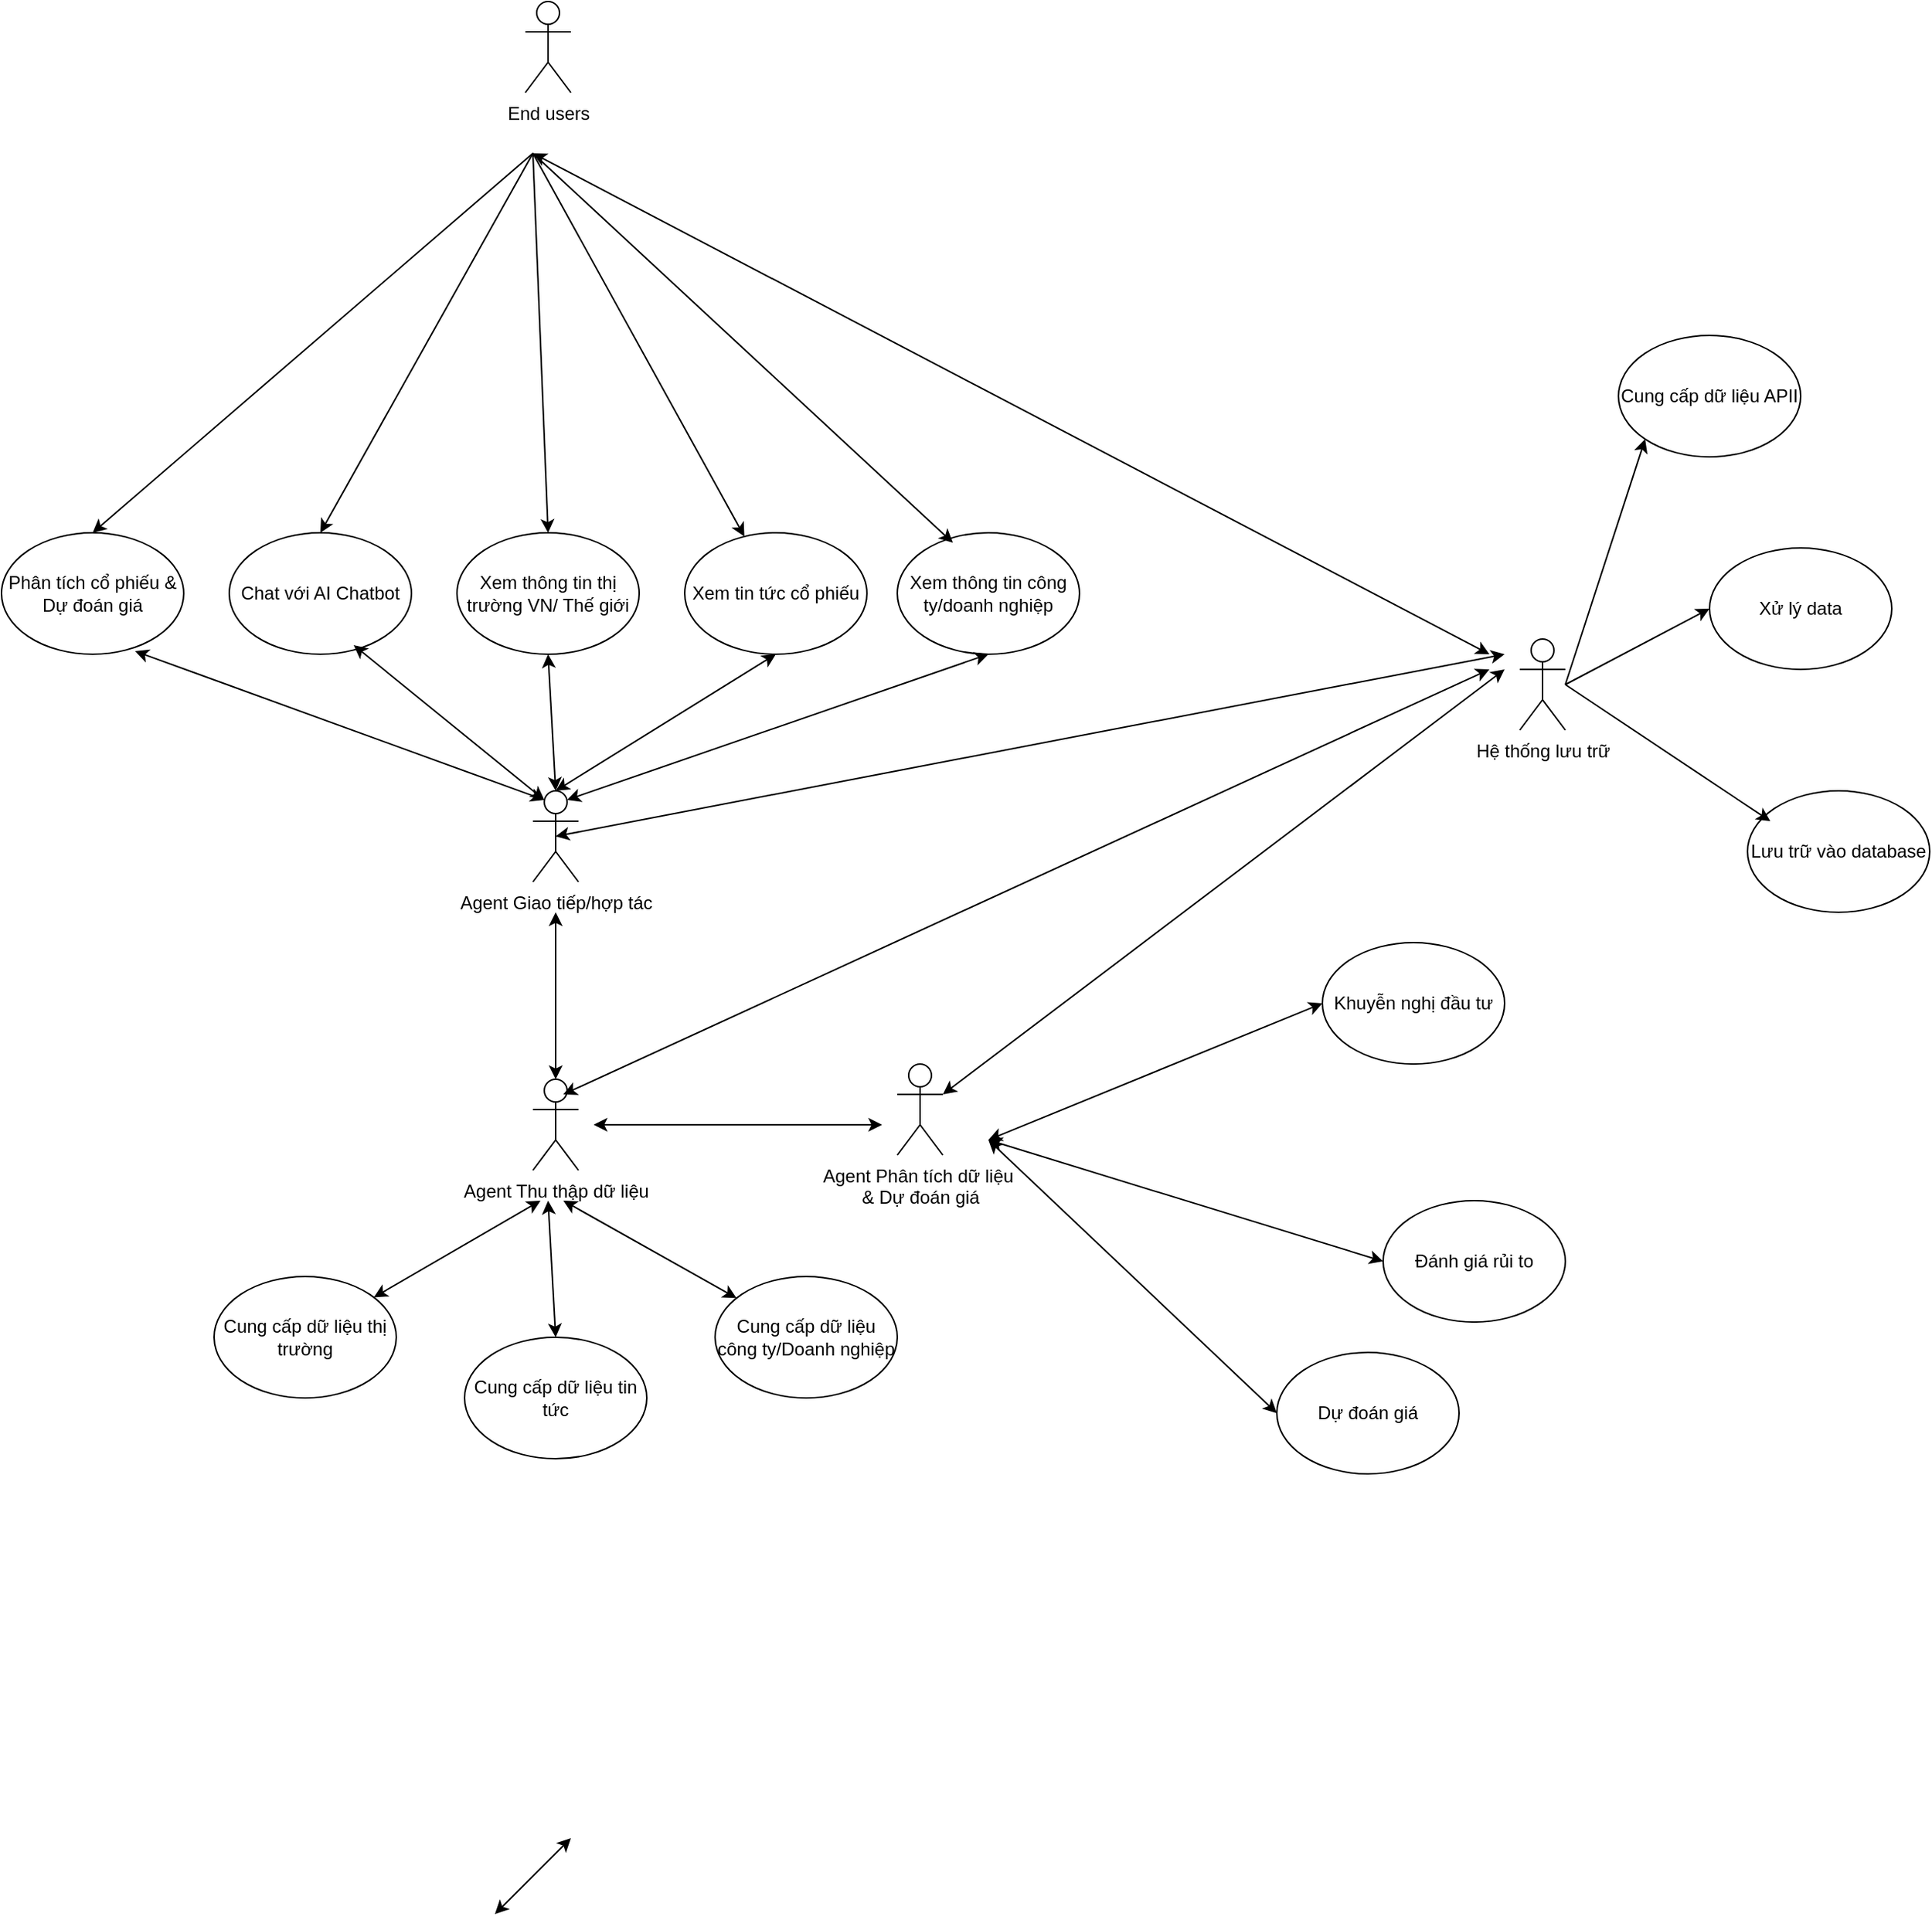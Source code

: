 <mxfile version="28.1.2">
  <diagram name="Page-1" id="RJM4-K2MwZebOBrO-5X2">
    <mxGraphModel dx="1427" dy="1903" grid="1" gridSize="10" guides="1" tooltips="1" connect="1" arrows="1" fold="1" page="1" pageScale="1" pageWidth="850" pageHeight="1100" math="0" shadow="0">
      <root>
        <mxCell id="0" />
        <mxCell id="1" parent="0" />
        <mxCell id="Njt8lJZ2vdJClkd5x8sc-1" value="End users" style="shape=umlActor;verticalLabelPosition=bottom;verticalAlign=top;html=1;outlineConnect=0;" vertex="1" parent="1">
          <mxGeometry x="435" y="120" width="30" height="60" as="geometry" />
        </mxCell>
        <mxCell id="Njt8lJZ2vdJClkd5x8sc-3" value="Phân tích cổ phiếu &amp;amp; Dự đoán giá" style="ellipse;whiteSpace=wrap;html=1;" vertex="1" parent="1">
          <mxGeometry x="90" y="470" width="120" height="80" as="geometry" />
        </mxCell>
        <mxCell id="Njt8lJZ2vdJClkd5x8sc-4" value="Xem thông tin thị trường VN/ Thế giới" style="ellipse;whiteSpace=wrap;html=1;" vertex="1" parent="1">
          <mxGeometry x="390" y="470" width="120" height="80" as="geometry" />
        </mxCell>
        <mxCell id="Njt8lJZ2vdJClkd5x8sc-6" value="" style="endArrow=classic;html=1;rounded=0;entryX=0.5;entryY=0;entryDx=0;entryDy=0;" edge="1" parent="1" target="Njt8lJZ2vdJClkd5x8sc-3">
          <mxGeometry width="50" height="50" relative="1" as="geometry">
            <mxPoint x="440" y="220" as="sourcePoint" />
            <mxPoint x="120" y="460" as="targetPoint" />
          </mxGeometry>
        </mxCell>
        <mxCell id="Njt8lJZ2vdJClkd5x8sc-7" value="" style="endArrow=classic;html=1;rounded=0;entryX=0.5;entryY=0;entryDx=0;entryDy=0;" edge="1" parent="1" target="Njt8lJZ2vdJClkd5x8sc-10">
          <mxGeometry width="50" height="50" relative="1" as="geometry">
            <mxPoint x="440" y="220" as="sourcePoint" />
            <mxPoint x="550" y="340.5" as="targetPoint" />
          </mxGeometry>
        </mxCell>
        <mxCell id="Njt8lJZ2vdJClkd5x8sc-9" value="" style="endArrow=classic;html=1;rounded=0;entryX=0.5;entryY=0;entryDx=0;entryDy=0;" edge="1" parent="1" target="Njt8lJZ2vdJClkd5x8sc-4">
          <mxGeometry width="50" height="50" relative="1" as="geometry">
            <mxPoint x="440" y="220" as="sourcePoint" />
            <mxPoint x="660.004" y="159.998" as="targetPoint" />
          </mxGeometry>
        </mxCell>
        <mxCell id="Njt8lJZ2vdJClkd5x8sc-10" value="Chat với AI Chatbot" style="ellipse;whiteSpace=wrap;html=1;" vertex="1" parent="1">
          <mxGeometry x="240" y="470" width="120" height="80" as="geometry" />
        </mxCell>
        <mxCell id="Njt8lJZ2vdJClkd5x8sc-15" value="Xem tin tức cổ phiếu" style="ellipse;whiteSpace=wrap;html=1;" vertex="1" parent="1">
          <mxGeometry x="540" y="470" width="120" height="80" as="geometry" />
        </mxCell>
        <mxCell id="Njt8lJZ2vdJClkd5x8sc-16" value="Xem thông tin công ty/doanh nghiệp" style="ellipse;whiteSpace=wrap;html=1;" vertex="1" parent="1">
          <mxGeometry x="680" y="470" width="120" height="80" as="geometry" />
        </mxCell>
        <mxCell id="Njt8lJZ2vdJClkd5x8sc-18" value="" style="endArrow=classic;html=1;rounded=0;" edge="1" parent="1" target="Njt8lJZ2vdJClkd5x8sc-15">
          <mxGeometry width="50" height="50" relative="1" as="geometry">
            <mxPoint x="440" y="220" as="sourcePoint" />
            <mxPoint x="570" y="230" as="targetPoint" />
          </mxGeometry>
        </mxCell>
        <mxCell id="Njt8lJZ2vdJClkd5x8sc-19" value="" style="endArrow=classic;html=1;rounded=0;entryX=0.305;entryY=0.082;entryDx=0;entryDy=0;entryPerimeter=0;" edge="1" parent="1" target="Njt8lJZ2vdJClkd5x8sc-16">
          <mxGeometry width="50" height="50" relative="1" as="geometry">
            <mxPoint x="440" y="220" as="sourcePoint" />
            <mxPoint x="490" y="170" as="targetPoint" />
          </mxGeometry>
        </mxCell>
        <mxCell id="Njt8lJZ2vdJClkd5x8sc-20" value="Hệ thống lưu trữ" style="shape=umlActor;verticalLabelPosition=bottom;verticalAlign=top;html=1;outlineConnect=0;" vertex="1" parent="1">
          <mxGeometry x="1090" y="540" width="30" height="60" as="geometry" />
        </mxCell>
        <mxCell id="Njt8lJZ2vdJClkd5x8sc-26" value="Cung cấp dữ liệu thị trường" style="ellipse;whiteSpace=wrap;html=1;" vertex="1" parent="1">
          <mxGeometry x="230" y="960" width="120" height="80" as="geometry" />
        </mxCell>
        <mxCell id="Njt8lJZ2vdJClkd5x8sc-27" value="Cung cấp dữ liệu tin tức" style="ellipse;whiteSpace=wrap;html=1;" vertex="1" parent="1">
          <mxGeometry x="395" y="1000" width="120" height="80" as="geometry" />
        </mxCell>
        <mxCell id="Njt8lJZ2vdJClkd5x8sc-28" value="Cung cấp dữ liệu công ty/Doanh nghiệp" style="ellipse;whiteSpace=wrap;html=1;" vertex="1" parent="1">
          <mxGeometry x="560" y="960" width="120" height="80" as="geometry" />
        </mxCell>
        <mxCell id="Njt8lJZ2vdJClkd5x8sc-36" value="Agent Thu thập dữ liệu" style="shape=umlActor;verticalLabelPosition=bottom;verticalAlign=top;html=1;outlineConnect=0;" vertex="1" parent="1">
          <mxGeometry x="440" y="830" width="30" height="60" as="geometry" />
        </mxCell>
        <mxCell id="Njt8lJZ2vdJClkd5x8sc-37" value="Agent Giao tiếp/hợp tác" style="shape=umlActor;verticalLabelPosition=bottom;verticalAlign=top;html=1;outlineConnect=0;" vertex="1" parent="1">
          <mxGeometry x="440" y="640" width="30" height="60" as="geometry" />
        </mxCell>
        <mxCell id="Njt8lJZ2vdJClkd5x8sc-38" value="Agent Phân tích dữ liệu&amp;nbsp;&lt;div&gt;&amp;amp; Dự đoán giá&lt;/div&gt;" style="shape=umlActor;verticalLabelPosition=bottom;verticalAlign=top;html=1;outlineConnect=0;" vertex="1" parent="1">
          <mxGeometry x="680" y="820" width="30" height="60" as="geometry" />
        </mxCell>
        <mxCell id="Njt8lJZ2vdJClkd5x8sc-49" value="" style="endArrow=classic;startArrow=classic;html=1;rounded=0;entryX=0.733;entryY=0.975;entryDx=0;entryDy=0;entryPerimeter=0;exitX=0.25;exitY=0.1;exitDx=0;exitDy=0;exitPerimeter=0;" edge="1" parent="1" source="Njt8lJZ2vdJClkd5x8sc-37" target="Njt8lJZ2vdJClkd5x8sc-3">
          <mxGeometry width="50" height="50" relative="1" as="geometry">
            <mxPoint x="310" y="870" as="sourcePoint" />
            <mxPoint x="360" y="820" as="targetPoint" />
          </mxGeometry>
        </mxCell>
        <mxCell id="Njt8lJZ2vdJClkd5x8sc-51" value="" style="endArrow=classic;startArrow=classic;html=1;rounded=0;entryX=0.683;entryY=0.925;entryDx=0;entryDy=0;entryPerimeter=0;exitX=0.25;exitY=0.1;exitDx=0;exitDy=0;exitPerimeter=0;" edge="1" parent="1" source="Njt8lJZ2vdJClkd5x8sc-37" target="Njt8lJZ2vdJClkd5x8sc-10">
          <mxGeometry width="50" height="50" relative="1" as="geometry">
            <mxPoint x="310" y="870" as="sourcePoint" />
            <mxPoint x="360" y="820" as="targetPoint" />
          </mxGeometry>
        </mxCell>
        <mxCell id="Njt8lJZ2vdJClkd5x8sc-52" value="" style="endArrow=classic;startArrow=classic;html=1;rounded=0;entryX=0.5;entryY=1;entryDx=0;entryDy=0;exitX=0.5;exitY=0;exitDx=0;exitDy=0;exitPerimeter=0;" edge="1" parent="1" source="Njt8lJZ2vdJClkd5x8sc-37" target="Njt8lJZ2vdJClkd5x8sc-4">
          <mxGeometry width="50" height="50" relative="1" as="geometry">
            <mxPoint x="310" y="870" as="sourcePoint" />
            <mxPoint x="360" y="820" as="targetPoint" />
          </mxGeometry>
        </mxCell>
        <mxCell id="Njt8lJZ2vdJClkd5x8sc-53" value="" style="endArrow=classic;startArrow=classic;html=1;rounded=0;entryX=0.5;entryY=1;entryDx=0;entryDy=0;exitX=0.5;exitY=0;exitDx=0;exitDy=0;exitPerimeter=0;" edge="1" parent="1" source="Njt8lJZ2vdJClkd5x8sc-37" target="Njt8lJZ2vdJClkd5x8sc-15">
          <mxGeometry width="50" height="50" relative="1" as="geometry">
            <mxPoint x="310" y="870" as="sourcePoint" />
            <mxPoint x="360" y="820" as="targetPoint" />
          </mxGeometry>
        </mxCell>
        <mxCell id="Njt8lJZ2vdJClkd5x8sc-54" value="" style="endArrow=classic;startArrow=classic;html=1;rounded=0;entryX=0.5;entryY=1;entryDx=0;entryDy=0;exitX=0.75;exitY=0.1;exitDx=0;exitDy=0;exitPerimeter=0;" edge="1" parent="1" source="Njt8lJZ2vdJClkd5x8sc-37" target="Njt8lJZ2vdJClkd5x8sc-16">
          <mxGeometry width="50" height="50" relative="1" as="geometry">
            <mxPoint x="310" y="870" as="sourcePoint" />
            <mxPoint x="360" y="820" as="targetPoint" />
          </mxGeometry>
        </mxCell>
        <mxCell id="Njt8lJZ2vdJClkd5x8sc-58" value="" style="endArrow=classic;startArrow=classic;html=1;rounded=0;exitX=0.5;exitY=0;exitDx=0;exitDy=0;exitPerimeter=0;" edge="1" parent="1" source="Njt8lJZ2vdJClkd5x8sc-36">
          <mxGeometry width="50" height="50" relative="1" as="geometry">
            <mxPoint x="330" y="790" as="sourcePoint" />
            <mxPoint x="455" y="720" as="targetPoint" />
          </mxGeometry>
        </mxCell>
        <mxCell id="Njt8lJZ2vdJClkd5x8sc-69" value="" style="endArrow=classic;startArrow=classic;html=1;rounded=0;" edge="1" parent="1">
          <mxGeometry width="50" height="50" relative="1" as="geometry">
            <mxPoint x="415" y="1380" as="sourcePoint" />
            <mxPoint x="465" y="1330" as="targetPoint" />
          </mxGeometry>
        </mxCell>
        <mxCell id="Njt8lJZ2vdJClkd5x8sc-72" value="" style="endArrow=classic;startArrow=classic;html=1;rounded=0;" edge="1" parent="1" source="Njt8lJZ2vdJClkd5x8sc-26">
          <mxGeometry width="50" height="50" relative="1" as="geometry">
            <mxPoint x="395" y="960" as="sourcePoint" />
            <mxPoint x="445" y="910" as="targetPoint" />
          </mxGeometry>
        </mxCell>
        <mxCell id="Njt8lJZ2vdJClkd5x8sc-73" value="" style="endArrow=classic;startArrow=classic;html=1;rounded=0;exitX=0.5;exitY=0;exitDx=0;exitDy=0;" edge="1" parent="1" source="Njt8lJZ2vdJClkd5x8sc-27">
          <mxGeometry width="50" height="50" relative="1" as="geometry">
            <mxPoint x="400" y="960" as="sourcePoint" />
            <mxPoint x="450" y="910" as="targetPoint" />
          </mxGeometry>
        </mxCell>
        <mxCell id="Njt8lJZ2vdJClkd5x8sc-74" value="" style="endArrow=classic;startArrow=classic;html=1;rounded=0;" edge="1" parent="1" target="Njt8lJZ2vdJClkd5x8sc-28">
          <mxGeometry width="50" height="50" relative="1" as="geometry">
            <mxPoint x="460" y="910" as="sourcePoint" />
            <mxPoint x="550" y="880" as="targetPoint" />
          </mxGeometry>
        </mxCell>
        <mxCell id="Njt8lJZ2vdJClkd5x8sc-77" value="" style="endArrow=classic;startArrow=classic;html=1;rounded=0;" edge="1" parent="1">
          <mxGeometry width="50" height="50" relative="1" as="geometry">
            <mxPoint x="480" y="860" as="sourcePoint" />
            <mxPoint x="670" y="860" as="targetPoint" />
          </mxGeometry>
        </mxCell>
        <mxCell id="Njt8lJZ2vdJClkd5x8sc-78" value="Dự đoán giá" style="ellipse;whiteSpace=wrap;html=1;" vertex="1" parent="1">
          <mxGeometry x="930" y="1010" width="120" height="80" as="geometry" />
        </mxCell>
        <mxCell id="Njt8lJZ2vdJClkd5x8sc-80" value="Khuyễn nghị đầu tư" style="ellipse;whiteSpace=wrap;html=1;" vertex="1" parent="1">
          <mxGeometry x="960" y="740" width="120" height="80" as="geometry" />
        </mxCell>
        <mxCell id="Njt8lJZ2vdJClkd5x8sc-81" value="Đánh giá rủi to" style="ellipse;whiteSpace=wrap;html=1;" vertex="1" parent="1">
          <mxGeometry x="1000" y="910" width="120" height="80" as="geometry" />
        </mxCell>
        <mxCell id="Njt8lJZ2vdJClkd5x8sc-82" value="" style="endArrow=classic;startArrow=classic;html=1;rounded=0;entryX=0;entryY=0.5;entryDx=0;entryDy=0;" edge="1" parent="1" target="Njt8lJZ2vdJClkd5x8sc-78">
          <mxGeometry width="50" height="50" relative="1" as="geometry">
            <mxPoint x="740" y="870" as="sourcePoint" />
            <mxPoint x="770" y="810" as="targetPoint" />
          </mxGeometry>
        </mxCell>
        <mxCell id="Njt8lJZ2vdJClkd5x8sc-83" value="" style="endArrow=classic;startArrow=classic;html=1;rounded=0;entryX=0;entryY=0.5;entryDx=0;entryDy=0;" edge="1" parent="1" target="Njt8lJZ2vdJClkd5x8sc-80">
          <mxGeometry width="50" height="50" relative="1" as="geometry">
            <mxPoint x="740" y="870" as="sourcePoint" />
            <mxPoint x="880" y="820" as="targetPoint" />
          </mxGeometry>
        </mxCell>
        <mxCell id="Njt8lJZ2vdJClkd5x8sc-84" value="" style="endArrow=classic;startArrow=classic;html=1;rounded=0;exitX=0;exitY=0.5;exitDx=0;exitDy=0;" edge="1" parent="1" source="Njt8lJZ2vdJClkd5x8sc-81">
          <mxGeometry width="50" height="50" relative="1" as="geometry">
            <mxPoint x="720" y="980" as="sourcePoint" />
            <mxPoint x="740" y="870" as="targetPoint" />
          </mxGeometry>
        </mxCell>
        <mxCell id="Njt8lJZ2vdJClkd5x8sc-88" value="" style="endArrow=classic;startArrow=classic;html=1;rounded=0;" edge="1" parent="1">
          <mxGeometry width="50" height="50" relative="1" as="geometry">
            <mxPoint x="440" y="220" as="sourcePoint" />
            <mxPoint x="1070" y="550" as="targetPoint" />
          </mxGeometry>
        </mxCell>
        <mxCell id="Njt8lJZ2vdJClkd5x8sc-89" value="" style="endArrow=classic;startArrow=classic;html=1;rounded=0;exitX=0.5;exitY=0.5;exitDx=0;exitDy=0;exitPerimeter=0;" edge="1" parent="1" source="Njt8lJZ2vdJClkd5x8sc-37">
          <mxGeometry width="50" height="50" relative="1" as="geometry">
            <mxPoint x="980" y="570" as="sourcePoint" />
            <mxPoint x="1080" y="550" as="targetPoint" />
          </mxGeometry>
        </mxCell>
        <mxCell id="Njt8lJZ2vdJClkd5x8sc-91" value="" style="endArrow=classic;startArrow=classic;html=1;rounded=0;" edge="1" parent="1">
          <mxGeometry width="50" height="50" relative="1" as="geometry">
            <mxPoint x="460" y="840" as="sourcePoint" />
            <mxPoint x="1070" y="560" as="targetPoint" />
          </mxGeometry>
        </mxCell>
        <mxCell id="Njt8lJZ2vdJClkd5x8sc-93" value="" style="endArrow=classic;startArrow=classic;html=1;rounded=0;" edge="1" parent="1">
          <mxGeometry width="50" height="50" relative="1" as="geometry">
            <mxPoint x="710" y="840" as="sourcePoint" />
            <mxPoint x="1080" y="560" as="targetPoint" />
          </mxGeometry>
        </mxCell>
        <mxCell id="Njt8lJZ2vdJClkd5x8sc-94" value="Cung cấp dữ liệu APII" style="ellipse;whiteSpace=wrap;html=1;" vertex="1" parent="1">
          <mxGeometry x="1155" y="340" width="120" height="80" as="geometry" />
        </mxCell>
        <mxCell id="Njt8lJZ2vdJClkd5x8sc-95" value="Xử lý data" style="ellipse;whiteSpace=wrap;html=1;" vertex="1" parent="1">
          <mxGeometry x="1215" y="480" width="120" height="80" as="geometry" />
        </mxCell>
        <mxCell id="Njt8lJZ2vdJClkd5x8sc-96" value="Lưu trữ vào database" style="ellipse;whiteSpace=wrap;html=1;" vertex="1" parent="1">
          <mxGeometry x="1240" y="640" width="120" height="80" as="geometry" />
        </mxCell>
        <mxCell id="Njt8lJZ2vdJClkd5x8sc-98" value="" style="endArrow=classic;html=1;rounded=0;entryX=0;entryY=1;entryDx=0;entryDy=0;" edge="1" parent="1" target="Njt8lJZ2vdJClkd5x8sc-94">
          <mxGeometry width="50" height="50" relative="1" as="geometry">
            <mxPoint x="1120" y="570" as="sourcePoint" />
            <mxPoint x="1170" y="520" as="targetPoint" />
          </mxGeometry>
        </mxCell>
        <mxCell id="Njt8lJZ2vdJClkd5x8sc-99" value="" style="endArrow=classic;html=1;rounded=0;entryX=0;entryY=0.5;entryDx=0;entryDy=0;" edge="1" parent="1" target="Njt8lJZ2vdJClkd5x8sc-95">
          <mxGeometry width="50" height="50" relative="1" as="geometry">
            <mxPoint x="1120" y="570" as="sourcePoint" />
            <mxPoint x="1170" y="520" as="targetPoint" />
          </mxGeometry>
        </mxCell>
        <mxCell id="Njt8lJZ2vdJClkd5x8sc-100" value="" style="endArrow=classic;html=1;rounded=0;" edge="1" parent="1">
          <mxGeometry width="50" height="50" relative="1" as="geometry">
            <mxPoint x="1120" y="570" as="sourcePoint" />
            <mxPoint x="1255" y="660" as="targetPoint" />
          </mxGeometry>
        </mxCell>
      </root>
    </mxGraphModel>
  </diagram>
</mxfile>
